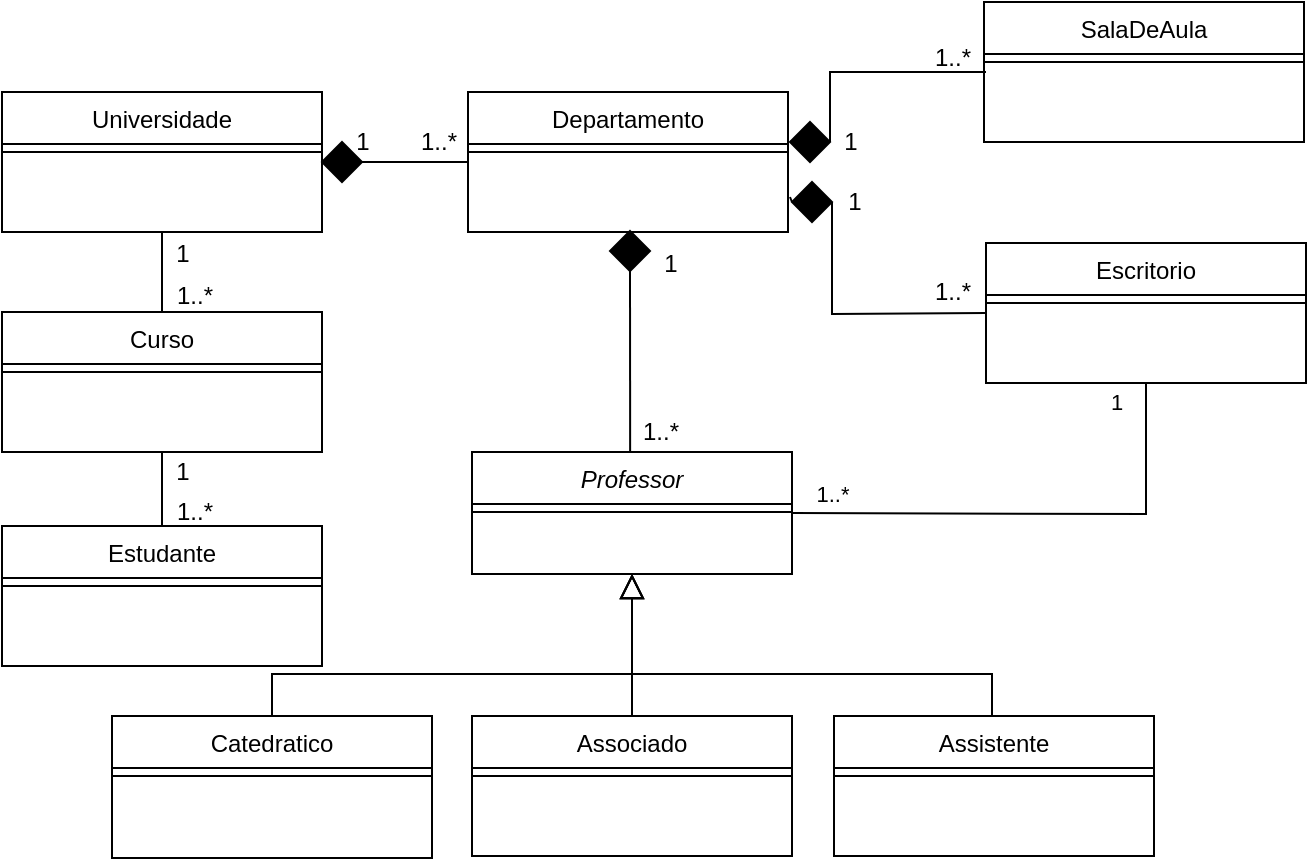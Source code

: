 <mxfile version="16.6.7" type="device"><diagram id="C5RBs43oDa-KdzZeNtuy" name="Page-1"><mxGraphModel dx="1138" dy="635" grid="1" gridSize="10" guides="1" tooltips="1" connect="1" arrows="1" fold="1" page="1" pageScale="1" pageWidth="827" pageHeight="1169" math="0" shadow="0"><root><mxCell id="WIyWlLk6GJQsqaUBKTNV-0"/><mxCell id="WIyWlLk6GJQsqaUBKTNV-1" parent="WIyWlLk6GJQsqaUBKTNV-0"/><mxCell id="zkfFHV4jXpPFQw0GAbJ--0" value="Professor" style="swimlane;fontStyle=2;align=center;verticalAlign=top;childLayout=stackLayout;horizontal=1;startSize=26;horizontalStack=0;resizeParent=1;resizeLast=0;collapsible=1;marginBottom=0;rounded=0;shadow=0;strokeWidth=1;" parent="WIyWlLk6GJQsqaUBKTNV-1" vertex="1"><mxGeometry x="265" y="265" width="160" height="61" as="geometry"><mxRectangle x="242" y="349" width="160" height="26" as="alternateBounds"/></mxGeometry></mxCell><mxCell id="zkfFHV4jXpPFQw0GAbJ--4" value="" style="line;html=1;strokeWidth=1;align=left;verticalAlign=middle;spacingTop=-1;spacingLeft=3;spacingRight=3;rotatable=0;labelPosition=right;points=[];portConstraint=eastwest;" parent="zkfFHV4jXpPFQw0GAbJ--0" vertex="1"><mxGeometry y="26" width="160" height="8" as="geometry"/></mxCell><mxCell id="zkfFHV4jXpPFQw0GAbJ--6" value="Catedratico" style="swimlane;fontStyle=0;align=center;verticalAlign=top;childLayout=stackLayout;horizontal=1;startSize=26;horizontalStack=0;resizeParent=1;resizeLast=0;collapsible=1;marginBottom=0;rounded=0;shadow=0;strokeWidth=1;" parent="WIyWlLk6GJQsqaUBKTNV-1" vertex="1"><mxGeometry x="85" y="397" width="160" height="71" as="geometry"><mxRectangle x="62" y="481" width="160" height="26" as="alternateBounds"/></mxGeometry></mxCell><mxCell id="zkfFHV4jXpPFQw0GAbJ--9" value="" style="line;html=1;strokeWidth=1;align=left;verticalAlign=middle;spacingTop=-1;spacingLeft=3;spacingRight=3;rotatable=0;labelPosition=right;points=[];portConstraint=eastwest;" parent="zkfFHV4jXpPFQw0GAbJ--6" vertex="1"><mxGeometry y="26" width="160" height="8" as="geometry"/></mxCell><mxCell id="zkfFHV4jXpPFQw0GAbJ--12" value="" style="endArrow=block;endSize=10;endFill=0;shadow=0;strokeWidth=1;rounded=0;edgeStyle=elbowEdgeStyle;elbow=vertical;exitX=0.5;exitY=0;exitDx=0;exitDy=0;" parent="WIyWlLk6GJQsqaUBKTNV-1" source="zkfFHV4jXpPFQw0GAbJ--6" target="zkfFHV4jXpPFQw0GAbJ--0" edge="1"><mxGeometry width="160" relative="1" as="geometry"><mxPoint x="163" y="426" as="sourcePoint"/><mxPoint x="255" y="348" as="targetPoint"/><Array as="points"><mxPoint x="263" y="376"/></Array></mxGeometry></mxCell><mxCell id="zkfFHV4jXpPFQw0GAbJ--13" value="Associado" style="swimlane;fontStyle=0;align=center;verticalAlign=top;childLayout=stackLayout;horizontal=1;startSize=26;horizontalStack=0;resizeParent=1;resizeLast=0;collapsible=1;marginBottom=0;rounded=0;shadow=0;strokeWidth=1;" parent="WIyWlLk6GJQsqaUBKTNV-1" vertex="1"><mxGeometry x="265" y="397" width="160" height="70" as="geometry"><mxRectangle x="242" y="481" width="170" height="26" as="alternateBounds"/></mxGeometry></mxCell><mxCell id="zkfFHV4jXpPFQw0GAbJ--15" value="" style="line;html=1;strokeWidth=1;align=left;verticalAlign=middle;spacingTop=-1;spacingLeft=3;spacingRight=3;rotatable=0;labelPosition=right;points=[];portConstraint=eastwest;" parent="zkfFHV4jXpPFQw0GAbJ--13" vertex="1"><mxGeometry y="26" width="160" height="8" as="geometry"/></mxCell><mxCell id="zkfFHV4jXpPFQw0GAbJ--16" value="" style="endArrow=block;endSize=10;endFill=0;shadow=0;strokeWidth=1;rounded=0;edgeStyle=elbowEdgeStyle;elbow=vertical;" parent="WIyWlLk6GJQsqaUBKTNV-1" edge="1"><mxGeometry width="160" relative="1" as="geometry"><mxPoint x="345" y="397" as="sourcePoint"/><mxPoint x="345" y="326" as="targetPoint"/></mxGeometry></mxCell><mxCell id="TeIjGQQwU0il6hIAGjy6-5" value="Assistente" style="swimlane;fontStyle=0;align=center;verticalAlign=top;childLayout=stackLayout;horizontal=1;startSize=26;horizontalStack=0;resizeParent=1;resizeLast=0;collapsible=1;marginBottom=0;rounded=0;shadow=0;strokeWidth=1;" vertex="1" parent="WIyWlLk6GJQsqaUBKTNV-1"><mxGeometry x="446" y="397" width="160" height="70" as="geometry"><mxRectangle x="422" y="481" width="170" height="26" as="alternateBounds"/></mxGeometry></mxCell><mxCell id="TeIjGQQwU0il6hIAGjy6-7" value="" style="line;html=1;strokeWidth=1;align=left;verticalAlign=middle;spacingTop=-1;spacingLeft=3;spacingRight=3;rotatable=0;labelPosition=right;points=[];portConstraint=eastwest;" vertex="1" parent="TeIjGQQwU0il6hIAGjy6-5"><mxGeometry y="26" width="160" height="8" as="geometry"/></mxCell><mxCell id="TeIjGQQwU0il6hIAGjy6-10" value="" style="endArrow=block;endSize=10;endFill=0;shadow=0;strokeWidth=1;rounded=0;edgeStyle=elbowEdgeStyle;elbow=vertical;exitX=0.5;exitY=0;exitDx=0;exitDy=0;entryX=0.5;entryY=1;entryDx=0;entryDy=0;" edge="1" parent="WIyWlLk6GJQsqaUBKTNV-1"><mxGeometry width="160" relative="1" as="geometry"><mxPoint x="525" y="397" as="sourcePoint"/><mxPoint x="345" y="326" as="targetPoint"/><Array as="points"><mxPoint x="433" y="376"/></Array></mxGeometry></mxCell><mxCell id="TeIjGQQwU0il6hIAGjy6-17" value="Estudante" style="swimlane;fontStyle=0;align=center;verticalAlign=top;childLayout=stackLayout;horizontal=1;startSize=26;horizontalStack=0;resizeParent=1;resizeLast=0;collapsible=1;marginBottom=0;rounded=0;shadow=0;strokeWidth=1;" vertex="1" parent="WIyWlLk6GJQsqaUBKTNV-1"><mxGeometry x="30" y="302" width="160" height="70" as="geometry"><mxRectangle x="30" y="379" width="170" height="26" as="alternateBounds"/></mxGeometry></mxCell><mxCell id="TeIjGQQwU0il6hIAGjy6-19" value="" style="line;html=1;strokeWidth=1;align=left;verticalAlign=middle;spacingTop=-1;spacingLeft=3;spacingRight=3;rotatable=0;labelPosition=right;points=[];portConstraint=eastwest;" vertex="1" parent="TeIjGQQwU0il6hIAGjy6-17"><mxGeometry y="26" width="160" height="8" as="geometry"/></mxCell><mxCell id="TeIjGQQwU0il6hIAGjy6-20" value="Curso" style="swimlane;fontStyle=0;align=center;verticalAlign=top;childLayout=stackLayout;horizontal=1;startSize=26;horizontalStack=0;resizeParent=1;resizeLast=0;collapsible=1;marginBottom=0;rounded=0;shadow=0;strokeWidth=1;" vertex="1" parent="WIyWlLk6GJQsqaUBKTNV-1"><mxGeometry x="30" y="195" width="160" height="70" as="geometry"><mxRectangle x="30" y="279" width="170" height="26" as="alternateBounds"/></mxGeometry></mxCell><mxCell id="TeIjGQQwU0il6hIAGjy6-22" value="" style="line;html=1;strokeWidth=1;align=left;verticalAlign=middle;spacingTop=-1;spacingLeft=3;spacingRight=3;rotatable=0;labelPosition=right;points=[];portConstraint=eastwest;" vertex="1" parent="TeIjGQQwU0il6hIAGjy6-20"><mxGeometry y="26" width="160" height="8" as="geometry"/></mxCell><mxCell id="TeIjGQQwU0il6hIAGjy6-23" value="SalaDeAula" style="swimlane;fontStyle=0;align=center;verticalAlign=top;childLayout=stackLayout;horizontal=1;startSize=26;horizontalStack=0;resizeParent=1;resizeLast=0;collapsible=1;marginBottom=0;rounded=0;shadow=0;strokeWidth=1;" vertex="1" parent="WIyWlLk6GJQsqaUBKTNV-1"><mxGeometry x="521" y="40" width="160" height="70" as="geometry"><mxRectangle x="460" y="120" width="170" height="26" as="alternateBounds"/></mxGeometry></mxCell><mxCell id="TeIjGQQwU0il6hIAGjy6-25" value="" style="line;html=1;strokeWidth=1;align=left;verticalAlign=middle;spacingTop=-1;spacingLeft=3;spacingRight=3;rotatable=0;labelPosition=right;points=[];portConstraint=eastwest;" vertex="1" parent="TeIjGQQwU0il6hIAGjy6-23"><mxGeometry y="26" width="160" height="8" as="geometry"/></mxCell><mxCell id="TeIjGQQwU0il6hIAGjy6-26" value="Escritorio" style="swimlane;fontStyle=0;align=center;verticalAlign=top;childLayout=stackLayout;horizontal=1;startSize=26;horizontalStack=0;resizeParent=1;resizeLast=0;collapsible=1;marginBottom=0;rounded=0;shadow=0;strokeWidth=1;" vertex="1" parent="WIyWlLk6GJQsqaUBKTNV-1"><mxGeometry x="522" y="160.5" width="160" height="70" as="geometry"><mxRectangle x="460" y="240.5" width="170" height="26" as="alternateBounds"/></mxGeometry></mxCell><mxCell id="TeIjGQQwU0il6hIAGjy6-28" value="" style="line;html=1;strokeWidth=1;align=left;verticalAlign=middle;spacingTop=-1;spacingLeft=3;spacingRight=3;rotatable=0;labelPosition=right;points=[];portConstraint=eastwest;" vertex="1" parent="TeIjGQQwU0il6hIAGjy6-26"><mxGeometry y="26" width="160" height="8" as="geometry"/></mxCell><mxCell id="TeIjGQQwU0il6hIAGjy6-29" value="Departamento" style="swimlane;fontStyle=0;align=center;verticalAlign=top;childLayout=stackLayout;horizontal=1;startSize=26;horizontalStack=0;resizeParent=1;resizeLast=0;collapsible=1;marginBottom=0;rounded=0;shadow=0;strokeWidth=1;" vertex="1" parent="WIyWlLk6GJQsqaUBKTNV-1"><mxGeometry x="263" y="85" width="160" height="70" as="geometry"><mxRectangle x="240" y="169" width="170" height="26" as="alternateBounds"/></mxGeometry></mxCell><mxCell id="TeIjGQQwU0il6hIAGjy6-31" value="" style="line;html=1;strokeWidth=1;align=left;verticalAlign=middle;spacingTop=-1;spacingLeft=3;spacingRight=3;rotatable=0;labelPosition=right;points=[];portConstraint=eastwest;" vertex="1" parent="TeIjGQQwU0il6hIAGjy6-29"><mxGeometry y="26" width="160" height="8" as="geometry"/></mxCell><mxCell id="TeIjGQQwU0il6hIAGjy6-32" value="Universidade" style="swimlane;fontStyle=0;align=center;verticalAlign=top;childLayout=stackLayout;horizontal=1;startSize=26;horizontalStack=0;resizeParent=1;resizeLast=0;collapsible=1;marginBottom=0;rounded=0;shadow=0;strokeWidth=1;" vertex="1" parent="WIyWlLk6GJQsqaUBKTNV-1"><mxGeometry x="30" y="85" width="160" height="70" as="geometry"><mxRectangle x="30" y="85" width="170" height="26" as="alternateBounds"/></mxGeometry></mxCell><mxCell id="TeIjGQQwU0il6hIAGjy6-34" value="" style="line;html=1;strokeWidth=1;align=left;verticalAlign=middle;spacingTop=-1;spacingLeft=3;spacingRight=3;rotatable=0;labelPosition=right;points=[];portConstraint=eastwest;" vertex="1" parent="TeIjGQQwU0il6hIAGjy6-32"><mxGeometry y="26" width="160" height="8" as="geometry"/></mxCell><mxCell id="TeIjGQQwU0il6hIAGjy6-35" value="" style="endArrow=none;html=1;rounded=0;exitX=1;exitY=0.5;exitDx=0;exitDy=0;startArrow=none;entryX=0;entryY=0.5;entryDx=0;entryDy=0;" edge="1" parent="WIyWlLk6GJQsqaUBKTNV-1" source="TeIjGQQwU0il6hIAGjy6-36" target="TeIjGQQwU0il6hIAGjy6-29"><mxGeometry width="50" height="50" relative="1" as="geometry"><mxPoint x="430" y="-15" as="sourcePoint"/><mxPoint x="230" y="126" as="targetPoint"/></mxGeometry></mxCell><mxCell id="TeIjGQQwU0il6hIAGjy6-36" value="" style="rhombus;whiteSpace=wrap;html=1;labelBackgroundColor=#000000;fillColor=#000000;" vertex="1" parent="WIyWlLk6GJQsqaUBKTNV-1"><mxGeometry x="190" y="110" width="20" height="20" as="geometry"/></mxCell><mxCell id="TeIjGQQwU0il6hIAGjy6-37" value="" style="endArrow=none;html=1;rounded=0;exitX=1;exitY=0.5;exitDx=0;exitDy=0;entryX=0;entryY=0.5;entryDx=0;entryDy=0;" edge="1" parent="WIyWlLk6GJQsqaUBKTNV-1" source="TeIjGQQwU0il6hIAGjy6-32" target="TeIjGQQwU0il6hIAGjy6-36"><mxGeometry width="50" height="50" relative="1" as="geometry"><mxPoint x="190" y="124" as="sourcePoint"/><mxPoint x="250" y="124" as="targetPoint"/></mxGeometry></mxCell><mxCell id="TeIjGQQwU0il6hIAGjy6-40" value="" style="rhombus;whiteSpace=wrap;html=1;labelBackgroundColor=#000000;fillColor=#000000;" vertex="1" parent="WIyWlLk6GJQsqaUBKTNV-1"><mxGeometry x="424" y="100" width="20" height="20" as="geometry"/></mxCell><mxCell id="TeIjGQQwU0il6hIAGjy6-42" value="" style="endArrow=none;html=1;rounded=0;entryX=0;entryY=0.5;entryDx=0;entryDy=0;exitX=1;exitY=0.5;exitDx=0;exitDy=0;" edge="1" parent="WIyWlLk6GJQsqaUBKTNV-1" source="TeIjGQQwU0il6hIAGjy6-40"><mxGeometry width="50" height="50" relative="1" as="geometry"><mxPoint x="402" y="105" as="sourcePoint"/><mxPoint x="522" y="75" as="targetPoint"/><Array as="points"><mxPoint x="444" y="75"/></Array></mxGeometry></mxCell><mxCell id="TeIjGQQwU0il6hIAGjy6-43" value="" style="rhombus;whiteSpace=wrap;html=1;labelBackgroundColor=#000000;fillColor=#000000;" vertex="1" parent="WIyWlLk6GJQsqaUBKTNV-1"><mxGeometry x="425" y="130" width="20" height="20" as="geometry"/></mxCell><mxCell id="TeIjGQQwU0il6hIAGjy6-44" value="" style="endArrow=none;html=1;rounded=0;exitX=1;exitY=0.5;exitDx=0;exitDy=0;entryX=0;entryY=0.5;entryDx=0;entryDy=0;" edge="1" parent="WIyWlLk6GJQsqaUBKTNV-1" source="TeIjGQQwU0il6hIAGjy6-43" target="TeIjGQQwU0il6hIAGjy6-26"><mxGeometry width="50" height="50" relative="1" as="geometry"><mxPoint x="402" y="105" as="sourcePoint"/><mxPoint x="522" y="195.5" as="targetPoint"/><Array as="points"><mxPoint x="445" y="196"/></Array></mxGeometry></mxCell><mxCell id="TeIjGQQwU0il6hIAGjy6-54" value="" style="rhombus;whiteSpace=wrap;html=1;labelBackgroundColor=#000000;fillColor=#000000;" vertex="1" parent="WIyWlLk6GJQsqaUBKTNV-1"><mxGeometry x="334" y="154.5" width="20" height="20" as="geometry"/></mxCell><mxCell id="TeIjGQQwU0il6hIAGjy6-55" value="" style="endArrow=none;html=1;rounded=0;exitX=0.5;exitY=1;exitDx=0;exitDy=0;entryX=0.488;entryY=0.007;entryDx=0;entryDy=0;entryPerimeter=0;" edge="1" parent="WIyWlLk6GJQsqaUBKTNV-1" source="TeIjGQQwU0il6hIAGjy6-54"><mxGeometry width="50" height="50" relative="1" as="geometry"><mxPoint x="414" y="196" as="sourcePoint"/><mxPoint x="344.08" y="265.427" as="targetPoint"/></mxGeometry></mxCell><mxCell id="TeIjGQQwU0il6hIAGjy6-61" value="" style="endArrow=none;html=1;rounded=0;exitX=0.5;exitY=0;exitDx=0;exitDy=0;entryX=0.5;entryY=1;entryDx=0;entryDy=0;" edge="1" parent="WIyWlLk6GJQsqaUBKTNV-1" source="TeIjGQQwU0il6hIAGjy6-54"><mxGeometry width="50" height="50" relative="1" as="geometry"><mxPoint x="324" y="156" as="sourcePoint"/><mxPoint x="344" y="155" as="targetPoint"/></mxGeometry></mxCell><mxCell id="TeIjGQQwU0il6hIAGjy6-62" value="" style="endArrow=none;html=1;rounded=0;entryX=0;entryY=0.5;entryDx=0;entryDy=0;exitX=1;exitY=0.75;exitDx=0;exitDy=0;" edge="1" parent="WIyWlLk6GJQsqaUBKTNV-1" target="TeIjGQQwU0il6hIAGjy6-43"><mxGeometry width="50" height="50" relative="1" as="geometry"><mxPoint x="424" y="137.5" as="sourcePoint"/><mxPoint x="374" y="106" as="targetPoint"/></mxGeometry></mxCell><mxCell id="TeIjGQQwU0il6hIAGjy6-64" value="" style="endArrow=none;html=1;rounded=0;entryX=0;entryY=0.5;entryDx=0;entryDy=0;exitX=1.009;exitY=0.35;exitDx=0;exitDy=0;exitPerimeter=0;" edge="1" parent="WIyWlLk6GJQsqaUBKTNV-1" target="TeIjGQQwU0il6hIAGjy6-40"><mxGeometry width="50" height="50" relative="1" as="geometry"><mxPoint x="425.44" y="109.5" as="sourcePoint"/><mxPoint x="374" y="106" as="targetPoint"/></mxGeometry></mxCell><mxCell id="TeIjGQQwU0il6hIAGjy6-66" value="" style="endArrow=none;html=1;rounded=0;exitX=1;exitY=0.5;exitDx=0;exitDy=0;entryX=0.5;entryY=1;entryDx=0;entryDy=0;" edge="1" parent="WIyWlLk6GJQsqaUBKTNV-1" source="zkfFHV4jXpPFQw0GAbJ--0" target="TeIjGQQwU0il6hIAGjy6-26"><mxGeometry width="50" height="50" relative="1" as="geometry"><mxPoint x="464" y="295.5" as="sourcePoint"/><mxPoint x="602" y="146" as="targetPoint"/><Array as="points"><mxPoint x="602" y="296"/></Array></mxGeometry></mxCell><mxCell id="TeIjGQQwU0il6hIAGjy6-67" value="1..*" style="edgeLabel;html=1;align=center;verticalAlign=middle;resizable=0;points=[];" vertex="1" connectable="0" parent="TeIjGQQwU0il6hIAGjy6-66"><mxGeometry x="-0.823" y="3" relative="1" as="geometry"><mxPoint x="-2" y="-7" as="offset"/></mxGeometry></mxCell><mxCell id="TeIjGQQwU0il6hIAGjy6-68" value="1" style="edgeLabel;html=1;align=center;verticalAlign=middle;resizable=0;points=[];" vertex="1" connectable="0" parent="WIyWlLk6GJQsqaUBKTNV-1"><mxGeometry x="593.011" y="238.565" as="geometry"><mxPoint x="-6" y="1" as="offset"/></mxGeometry></mxCell><mxCell id="TeIjGQQwU0il6hIAGjy6-69" value="" style="endArrow=none;html=1;rounded=0;entryX=0.5;entryY=1;entryDx=0;entryDy=0;exitX=0.5;exitY=0;exitDx=0;exitDy=0;" edge="1" parent="WIyWlLk6GJQsqaUBKTNV-1" source="TeIjGQQwU0il6hIAGjy6-20" target="TeIjGQQwU0il6hIAGjy6-32"><mxGeometry width="50" height="50" relative="1" as="geometry"><mxPoint x="490" y="196" as="sourcePoint"/><mxPoint x="540" y="146" as="targetPoint"/></mxGeometry></mxCell><mxCell id="TeIjGQQwU0il6hIAGjy6-70" value="1" style="text;html=1;align=center;verticalAlign=middle;resizable=0;points=[];autosize=1;strokeColor=none;fillColor=none;" vertex="1" parent="WIyWlLk6GJQsqaUBKTNV-1"><mxGeometry x="110" y="156" width="20" height="20" as="geometry"/></mxCell><mxCell id="TeIjGQQwU0il6hIAGjy6-71" value="1..*" style="text;html=1;align=center;verticalAlign=middle;resizable=0;points=[];autosize=1;strokeColor=none;fillColor=none;" vertex="1" parent="WIyWlLk6GJQsqaUBKTNV-1"><mxGeometry x="111" y="177" width="30" height="20" as="geometry"/></mxCell><mxCell id="TeIjGQQwU0il6hIAGjy6-72" value="" style="endArrow=none;html=1;rounded=0;exitX=0.5;exitY=0;exitDx=0;exitDy=0;entryX=0.5;entryY=1;entryDx=0;entryDy=0;" edge="1" parent="WIyWlLk6GJQsqaUBKTNV-1" source="TeIjGQQwU0il6hIAGjy6-17" target="TeIjGQQwU0il6hIAGjy6-20"><mxGeometry width="50" height="50" relative="1" as="geometry"><mxPoint x="490" y="196" as="sourcePoint"/><mxPoint x="540" y="146" as="targetPoint"/></mxGeometry></mxCell><mxCell id="TeIjGQQwU0il6hIAGjy6-73" value="1" style="text;html=1;align=center;verticalAlign=middle;resizable=0;points=[];autosize=1;strokeColor=none;fillColor=none;" vertex="1" parent="WIyWlLk6GJQsqaUBKTNV-1"><mxGeometry x="110" y="265" width="20" height="20" as="geometry"/></mxCell><mxCell id="TeIjGQQwU0il6hIAGjy6-74" value="1..*" style="text;html=1;align=center;verticalAlign=middle;resizable=0;points=[];autosize=1;strokeColor=none;fillColor=none;" vertex="1" parent="WIyWlLk6GJQsqaUBKTNV-1"><mxGeometry x="111" y="285" width="30" height="20" as="geometry"/></mxCell><mxCell id="TeIjGQQwU0il6hIAGjy6-75" value="1" style="text;html=1;align=center;verticalAlign=middle;resizable=0;points=[];autosize=1;strokeColor=none;fillColor=none;" vertex="1" parent="WIyWlLk6GJQsqaUBKTNV-1"><mxGeometry x="200" y="100" width="20" height="20" as="geometry"/></mxCell><mxCell id="TeIjGQQwU0il6hIAGjy6-76" value="1..*" style="text;html=1;align=center;verticalAlign=middle;resizable=0;points=[];autosize=1;strokeColor=none;fillColor=none;" vertex="1" parent="WIyWlLk6GJQsqaUBKTNV-1"><mxGeometry x="233" y="100" width="30" height="20" as="geometry"/></mxCell><mxCell id="TeIjGQQwU0il6hIAGjy6-77" value="1" style="text;html=1;align=center;verticalAlign=middle;resizable=0;points=[];autosize=1;strokeColor=none;fillColor=none;" vertex="1" parent="WIyWlLk6GJQsqaUBKTNV-1"><mxGeometry x="444" y="100" width="20" height="20" as="geometry"/></mxCell><mxCell id="TeIjGQQwU0il6hIAGjy6-78" value="1" style="text;html=1;align=center;verticalAlign=middle;resizable=0;points=[];autosize=1;strokeColor=none;fillColor=none;" vertex="1" parent="WIyWlLk6GJQsqaUBKTNV-1"><mxGeometry x="446" y="130" width="20" height="20" as="geometry"/></mxCell><mxCell id="TeIjGQQwU0il6hIAGjy6-79" value="1..*" style="text;html=1;align=center;verticalAlign=middle;resizable=0;points=[];autosize=1;strokeColor=none;fillColor=none;" vertex="1" parent="WIyWlLk6GJQsqaUBKTNV-1"><mxGeometry x="490" y="58" width="30" height="20" as="geometry"/></mxCell><mxCell id="TeIjGQQwU0il6hIAGjy6-80" value="1..*" style="text;html=1;align=center;verticalAlign=middle;resizable=0;points=[];autosize=1;strokeColor=none;fillColor=none;" vertex="1" parent="WIyWlLk6GJQsqaUBKTNV-1"><mxGeometry x="490" y="174.5" width="30" height="20" as="geometry"/></mxCell><mxCell id="TeIjGQQwU0il6hIAGjy6-81" value="1" style="text;html=1;align=center;verticalAlign=middle;resizable=0;points=[];autosize=1;strokeColor=none;fillColor=none;" vertex="1" parent="WIyWlLk6GJQsqaUBKTNV-1"><mxGeometry x="354" y="160.5" width="20" height="20" as="geometry"/></mxCell><mxCell id="TeIjGQQwU0il6hIAGjy6-82" value="1..*" style="text;html=1;align=center;verticalAlign=middle;resizable=0;points=[];autosize=1;strokeColor=none;fillColor=none;" vertex="1" parent="WIyWlLk6GJQsqaUBKTNV-1"><mxGeometry x="344" y="245" width="30" height="20" as="geometry"/></mxCell></root></mxGraphModel></diagram></mxfile>